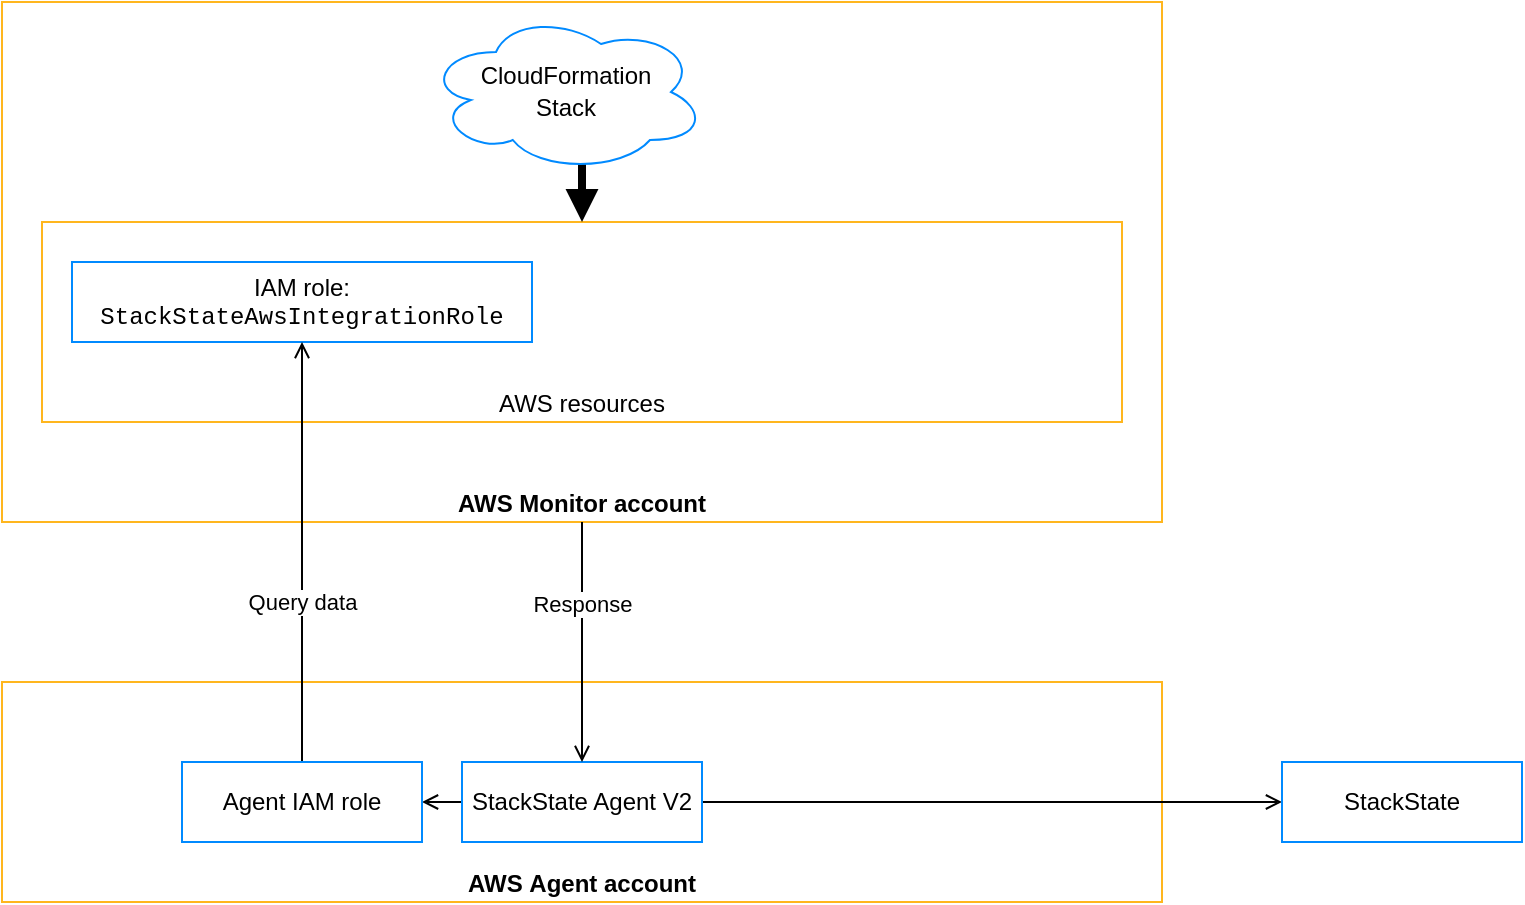 <mxfile version="15.6.0" type="device"><diagram id="kadjjkch8edyVZ9aAO7s" name="Page-1"><mxGraphModel dx="1118" dy="704" grid="1" gridSize="10" guides="1" tooltips="1" connect="1" arrows="1" fold="1" page="1" pageScale="1" pageWidth="1169" pageHeight="827" math="0" shadow="0"><root><mxCell id="0"/><mxCell id="1" parent="0"/><mxCell id="1VMnUHwaFzBXOptpfuTg-3" value="&lt;b&gt;AWS&amp;nbsp;Monitor account&lt;/b&gt;" style="rounded=0;whiteSpace=wrap;html=1;strokeWidth=1;strokeColor=#FFB61E;verticalAlign=bottom;" vertex="1" parent="1"><mxGeometry x="230" y="90" width="580" height="260" as="geometry"/></mxCell><mxCell id="1VMnUHwaFzBXOptpfuTg-1" value="AWS resources" style="rounded=0;whiteSpace=wrap;html=1;strokeWidth=1;strokeColor=#FFB61E;verticalAlign=bottom;" vertex="1" parent="1"><mxGeometry x="250" y="200" width="540" height="100" as="geometry"/></mxCell><mxCell id="1VMnUHwaFzBXOptpfuTg-4" value="&lt;b&gt;AWS&amp;nbsp;Agent account&lt;/b&gt;" style="rounded=0;whiteSpace=wrap;html=1;strokeWidth=1;strokeColor=#FFB61E;verticalAlign=bottom;" vertex="1" parent="1"><mxGeometry x="230" y="430" width="580" height="110" as="geometry"/></mxCell><mxCell id="1VMnUHwaFzBXOptpfuTg-8" style="edgeStyle=orthogonalEdgeStyle;rounded=0;orthogonalLoop=1;jettySize=auto;html=1;entryX=0;entryY=0.5;entryDx=0;entryDy=0;endArrow=open;endFill=0;" edge="1" parent="1" source="1VMnUHwaFzBXOptpfuTg-5" target="1VMnUHwaFzBXOptpfuTg-7"><mxGeometry relative="1" as="geometry"/></mxCell><mxCell id="1VMnUHwaFzBXOptpfuTg-17" style="edgeStyle=orthogonalEdgeStyle;rounded=0;orthogonalLoop=1;jettySize=auto;html=1;exitX=0;exitY=0.5;exitDx=0;exitDy=0;entryX=1;entryY=0.5;entryDx=0;entryDy=0;fontFamily=Helvetica;endArrow=open;endFill=0;strokeWidth=1;" edge="1" parent="1" source="1VMnUHwaFzBXOptpfuTg-5" target="1VMnUHwaFzBXOptpfuTg-16"><mxGeometry relative="1" as="geometry"/></mxCell><mxCell id="1VMnUHwaFzBXOptpfuTg-5" value="StackState Agent V2" style="rounded=0;whiteSpace=wrap;html=1;strokeWidth=1;strokeColor=#008AFF;" vertex="1" parent="1"><mxGeometry x="460" y="470" width="120" height="40" as="geometry"/></mxCell><mxCell id="1VMnUHwaFzBXOptpfuTg-7" value="StackState" style="rounded=0;whiteSpace=wrap;html=1;strokeWidth=1;strokeColor=#008AFF;" vertex="1" parent="1"><mxGeometry x="870" y="470" width="120" height="40" as="geometry"/></mxCell><mxCell id="1VMnUHwaFzBXOptpfuTg-11" value="IAM role:&lt;br&gt;&lt;font face=&quot;Courier New&quot;&gt;StackStateAwsIntegrationRole&lt;/font&gt;" style="rounded=0;whiteSpace=wrap;html=1;strokeWidth=1;strokeColor=#008AFF;" vertex="1" parent="1"><mxGeometry x="265" y="220" width="230" height="40" as="geometry"/></mxCell><mxCell id="1VMnUHwaFzBXOptpfuTg-22" style="edgeStyle=orthogonalEdgeStyle;rounded=0;orthogonalLoop=1;jettySize=auto;html=1;exitX=0.55;exitY=0.95;exitDx=0;exitDy=0;exitPerimeter=0;entryX=0.5;entryY=0;entryDx=0;entryDy=0;fontFamily=Helvetica;endArrow=block;endFill=1;strokeWidth=4;" edge="1" parent="1" source="1VMnUHwaFzBXOptpfuTg-13" target="1VMnUHwaFzBXOptpfuTg-1"><mxGeometry relative="1" as="geometry"/></mxCell><mxCell id="1VMnUHwaFzBXOptpfuTg-13" value="&lt;font face=&quot;Helvetica&quot;&gt;CloudFormation&lt;br&gt;Stack&lt;br&gt;&lt;/font&gt;" style="ellipse;shape=cloud;whiteSpace=wrap;html=1;rounded=0;fontFamily=Courier New;strokeColor=#008AFF;strokeWidth=1;" vertex="1" parent="1"><mxGeometry x="442" y="95" width="140" height="80" as="geometry"/></mxCell><mxCell id="1VMnUHwaFzBXOptpfuTg-19" value="Query data" style="edgeStyle=orthogonalEdgeStyle;rounded=0;orthogonalLoop=1;jettySize=auto;html=1;entryX=0.5;entryY=1;entryDx=0;entryDy=0;fontFamily=Helvetica;endArrow=open;endFill=0;strokeWidth=1;" edge="1" parent="1" source="1VMnUHwaFzBXOptpfuTg-16" target="1VMnUHwaFzBXOptpfuTg-11"><mxGeometry x="-0.238" relative="1" as="geometry"><mxPoint x="360" y="450" as="targetPoint"/><mxPoint as="offset"/></mxGeometry></mxCell><mxCell id="1VMnUHwaFzBXOptpfuTg-16" value="Agent IAM role" style="rounded=0;whiteSpace=wrap;html=1;strokeWidth=1;strokeColor=#008AFF;" vertex="1" parent="1"><mxGeometry x="320" y="470" width="120" height="40" as="geometry"/></mxCell><mxCell id="1VMnUHwaFzBXOptpfuTg-23" style="edgeStyle=orthogonalEdgeStyle;rounded=0;orthogonalLoop=1;jettySize=auto;html=1;entryX=0.5;entryY=0;entryDx=0;entryDy=0;fontFamily=Helvetica;endArrow=open;endFill=0;strokeWidth=1;" edge="1" parent="1" source="1VMnUHwaFzBXOptpfuTg-3" target="1VMnUHwaFzBXOptpfuTg-5"><mxGeometry relative="1" as="geometry"/></mxCell><mxCell id="1VMnUHwaFzBXOptpfuTg-24" value="Response" style="edgeLabel;html=1;align=center;verticalAlign=middle;resizable=0;points=[];fontFamily=Helvetica;" vertex="1" connectable="0" parent="1VMnUHwaFzBXOptpfuTg-23"><mxGeometry x="-0.025" relative="1" as="geometry"><mxPoint y="-18" as="offset"/></mxGeometry></mxCell></root></mxGraphModel></diagram></mxfile>